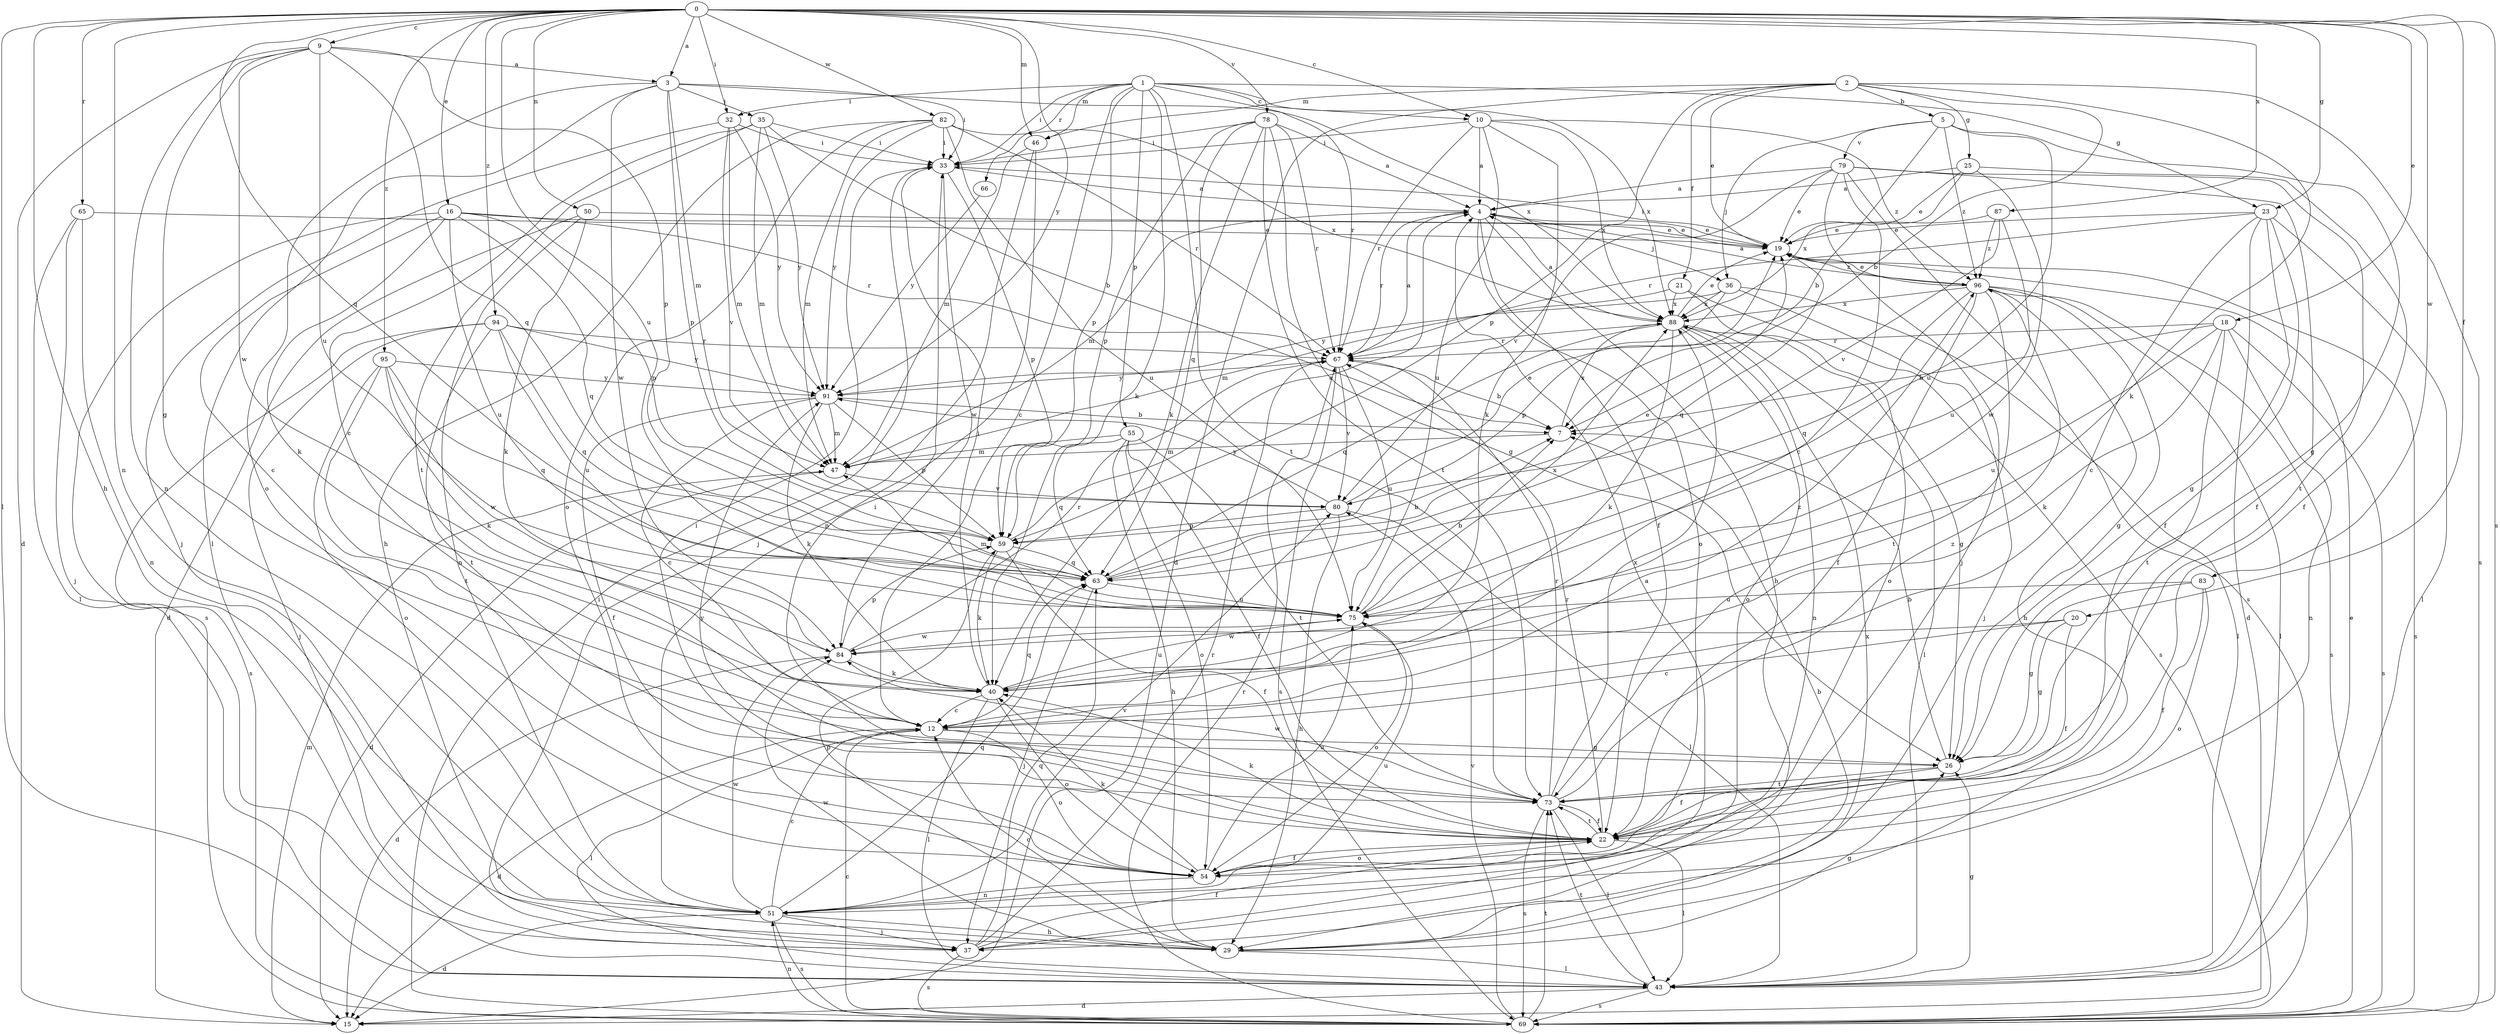 strict digraph  {
0;
1;
2;
3;
4;
5;
7;
9;
10;
12;
15;
16;
18;
19;
20;
21;
22;
23;
25;
26;
29;
32;
33;
35;
36;
37;
40;
43;
46;
47;
50;
51;
54;
55;
59;
63;
65;
66;
67;
69;
73;
75;
78;
79;
80;
82;
83;
84;
87;
88;
91;
94;
95;
96;
0 -> 3  [label=a];
0 -> 9  [label=c];
0 -> 10  [label=c];
0 -> 16  [label=e];
0 -> 18  [label=e];
0 -> 20  [label=f];
0 -> 23  [label=g];
0 -> 29  [label=h];
0 -> 32  [label=i];
0 -> 43  [label=l];
0 -> 46  [label=m];
0 -> 50  [label=n];
0 -> 51  [label=n];
0 -> 63  [label=q];
0 -> 65  [label=r];
0 -> 69  [label=s];
0 -> 75  [label=u];
0 -> 78  [label=v];
0 -> 82  [label=w];
0 -> 83  [label=w];
0 -> 87  [label=x];
0 -> 91  [label=y];
0 -> 94  [label=z];
0 -> 95  [label=z];
1 -> 10  [label=c];
1 -> 12  [label=c];
1 -> 23  [label=g];
1 -> 32  [label=i];
1 -> 33  [label=i];
1 -> 40  [label=k];
1 -> 46  [label=m];
1 -> 55  [label=p];
1 -> 59  [label=p];
1 -> 66  [label=r];
1 -> 67  [label=r];
1 -> 73  [label=t];
1 -> 88  [label=x];
2 -> 5  [label=b];
2 -> 7  [label=b];
2 -> 15  [label=d];
2 -> 19  [label=e];
2 -> 21  [label=f];
2 -> 25  [label=g];
2 -> 40  [label=k];
2 -> 46  [label=m];
2 -> 59  [label=p];
2 -> 69  [label=s];
3 -> 33  [label=i];
3 -> 35  [label=j];
3 -> 43  [label=l];
3 -> 47  [label=m];
3 -> 54  [label=o];
3 -> 59  [label=p];
3 -> 84  [label=w];
3 -> 88  [label=x];
4 -> 19  [label=e];
4 -> 22  [label=f];
4 -> 29  [label=h];
4 -> 36  [label=j];
4 -> 47  [label=m];
4 -> 54  [label=o];
4 -> 67  [label=r];
5 -> 7  [label=b];
5 -> 26  [label=g];
5 -> 36  [label=j];
5 -> 75  [label=u];
5 -> 79  [label=v];
5 -> 96  [label=z];
7 -> 47  [label=m];
7 -> 88  [label=x];
9 -> 3  [label=a];
9 -> 15  [label=d];
9 -> 26  [label=g];
9 -> 51  [label=n];
9 -> 59  [label=p];
9 -> 63  [label=q];
9 -> 75  [label=u];
9 -> 84  [label=w];
10 -> 4  [label=a];
10 -> 33  [label=i];
10 -> 40  [label=k];
10 -> 67  [label=r];
10 -> 75  [label=u];
10 -> 88  [label=x];
10 -> 96  [label=z];
12 -> 15  [label=d];
12 -> 26  [label=g];
12 -> 43  [label=l];
12 -> 54  [label=o];
12 -> 63  [label=q];
12 -> 96  [label=z];
15 -> 47  [label=m];
16 -> 12  [label=c];
16 -> 19  [label=e];
16 -> 40  [label=k];
16 -> 59  [label=p];
16 -> 63  [label=q];
16 -> 67  [label=r];
16 -> 69  [label=s];
16 -> 75  [label=u];
18 -> 7  [label=b];
18 -> 40  [label=k];
18 -> 51  [label=n];
18 -> 67  [label=r];
18 -> 69  [label=s];
18 -> 73  [label=t];
18 -> 75  [label=u];
19 -> 33  [label=i];
19 -> 63  [label=q];
19 -> 69  [label=s];
19 -> 96  [label=z];
20 -> 12  [label=c];
20 -> 22  [label=f];
20 -> 26  [label=g];
20 -> 84  [label=w];
21 -> 47  [label=m];
21 -> 54  [label=o];
21 -> 69  [label=s];
21 -> 88  [label=x];
22 -> 33  [label=i];
22 -> 40  [label=k];
22 -> 43  [label=l];
22 -> 54  [label=o];
22 -> 67  [label=r];
22 -> 73  [label=t];
22 -> 91  [label=y];
23 -> 12  [label=c];
23 -> 15  [label=d];
23 -> 19  [label=e];
23 -> 22  [label=f];
23 -> 26  [label=g];
23 -> 43  [label=l];
23 -> 67  [label=r];
25 -> 4  [label=a];
25 -> 19  [label=e];
25 -> 22  [label=f];
25 -> 84  [label=w];
25 -> 88  [label=x];
26 -> 7  [label=b];
26 -> 22  [label=f];
26 -> 73  [label=t];
29 -> 7  [label=b];
29 -> 12  [label=c];
29 -> 26  [label=g];
29 -> 43  [label=l];
29 -> 59  [label=p];
29 -> 84  [label=w];
29 -> 88  [label=x];
32 -> 33  [label=i];
32 -> 37  [label=j];
32 -> 47  [label=m];
32 -> 80  [label=v];
32 -> 91  [label=y];
33 -> 4  [label=a];
33 -> 59  [label=p];
33 -> 84  [label=w];
35 -> 7  [label=b];
35 -> 12  [label=c];
35 -> 33  [label=i];
35 -> 47  [label=m];
35 -> 73  [label=t];
35 -> 91  [label=y];
36 -> 37  [label=j];
36 -> 43  [label=l];
36 -> 59  [label=p];
36 -> 88  [label=x];
36 -> 91  [label=y];
37 -> 4  [label=a];
37 -> 22  [label=f];
37 -> 63  [label=q];
37 -> 67  [label=r];
37 -> 69  [label=s];
40 -> 12  [label=c];
40 -> 33  [label=i];
40 -> 43  [label=l];
40 -> 54  [label=o];
40 -> 75  [label=u];
43 -> 15  [label=d];
43 -> 19  [label=e];
43 -> 26  [label=g];
43 -> 69  [label=s];
43 -> 73  [label=t];
46 -> 37  [label=j];
46 -> 47  [label=m];
46 -> 51  [label=n];
47 -> 15  [label=d];
47 -> 80  [label=v];
50 -> 15  [label=d];
50 -> 19  [label=e];
50 -> 40  [label=k];
50 -> 51  [label=n];
51 -> 12  [label=c];
51 -> 15  [label=d];
51 -> 29  [label=h];
51 -> 37  [label=j];
51 -> 63  [label=q];
51 -> 69  [label=s];
51 -> 75  [label=u];
51 -> 80  [label=v];
51 -> 84  [label=w];
54 -> 22  [label=f];
54 -> 33  [label=i];
54 -> 40  [label=k];
54 -> 51  [label=n];
54 -> 75  [label=u];
55 -> 22  [label=f];
55 -> 29  [label=h];
55 -> 47  [label=m];
55 -> 54  [label=o];
55 -> 63  [label=q];
55 -> 73  [label=t];
59 -> 4  [label=a];
59 -> 22  [label=f];
59 -> 40  [label=k];
59 -> 63  [label=q];
63 -> 7  [label=b];
63 -> 19  [label=e];
63 -> 37  [label=j];
63 -> 75  [label=u];
65 -> 19  [label=e];
65 -> 37  [label=j];
65 -> 43  [label=l];
65 -> 51  [label=n];
66 -> 91  [label=y];
67 -> 4  [label=a];
67 -> 7  [label=b];
67 -> 69  [label=s];
67 -> 75  [label=u];
67 -> 80  [label=v];
67 -> 91  [label=y];
69 -> 12  [label=c];
69 -> 33  [label=i];
69 -> 51  [label=n];
69 -> 67  [label=r];
69 -> 73  [label=t];
69 -> 80  [label=v];
73 -> 22  [label=f];
73 -> 43  [label=l];
73 -> 67  [label=r];
73 -> 69  [label=s];
73 -> 84  [label=w];
73 -> 88  [label=x];
73 -> 96  [label=z];
75 -> 7  [label=b];
75 -> 47  [label=m];
75 -> 54  [label=o];
75 -> 84  [label=w];
75 -> 88  [label=x];
78 -> 4  [label=a];
78 -> 26  [label=g];
78 -> 33  [label=i];
78 -> 40  [label=k];
78 -> 59  [label=p];
78 -> 63  [label=q];
78 -> 67  [label=r];
78 -> 73  [label=t];
79 -> 4  [label=a];
79 -> 12  [label=c];
79 -> 19  [label=e];
79 -> 22  [label=f];
79 -> 37  [label=j];
79 -> 69  [label=s];
79 -> 73  [label=t];
79 -> 80  [label=v];
80 -> 19  [label=e];
80 -> 29  [label=h];
80 -> 43  [label=l];
80 -> 59  [label=p];
80 -> 91  [label=y];
82 -> 29  [label=h];
82 -> 33  [label=i];
82 -> 47  [label=m];
82 -> 54  [label=o];
82 -> 67  [label=r];
82 -> 75  [label=u];
82 -> 88  [label=x];
82 -> 91  [label=y];
83 -> 22  [label=f];
83 -> 26  [label=g];
83 -> 54  [label=o];
83 -> 75  [label=u];
84 -> 15  [label=d];
84 -> 40  [label=k];
84 -> 59  [label=p];
84 -> 67  [label=r];
87 -> 19  [label=e];
87 -> 75  [label=u];
87 -> 80  [label=v];
87 -> 96  [label=z];
88 -> 4  [label=a];
88 -> 19  [label=e];
88 -> 26  [label=g];
88 -> 40  [label=k];
88 -> 43  [label=l];
88 -> 51  [label=n];
88 -> 54  [label=o];
88 -> 63  [label=q];
88 -> 67  [label=r];
91 -> 7  [label=b];
91 -> 12  [label=c];
91 -> 22  [label=f];
91 -> 40  [label=k];
91 -> 47  [label=m];
91 -> 59  [label=p];
94 -> 37  [label=j];
94 -> 63  [label=q];
94 -> 67  [label=r];
94 -> 69  [label=s];
94 -> 73  [label=t];
94 -> 75  [label=u];
94 -> 91  [label=y];
95 -> 40  [label=k];
95 -> 54  [label=o];
95 -> 63  [label=q];
95 -> 73  [label=t];
95 -> 84  [label=w];
95 -> 91  [label=y];
96 -> 4  [label=a];
96 -> 19  [label=e];
96 -> 22  [label=f];
96 -> 26  [label=g];
96 -> 29  [label=h];
96 -> 43  [label=l];
96 -> 63  [label=q];
96 -> 69  [label=s];
96 -> 73  [label=t];
96 -> 88  [label=x];
}
